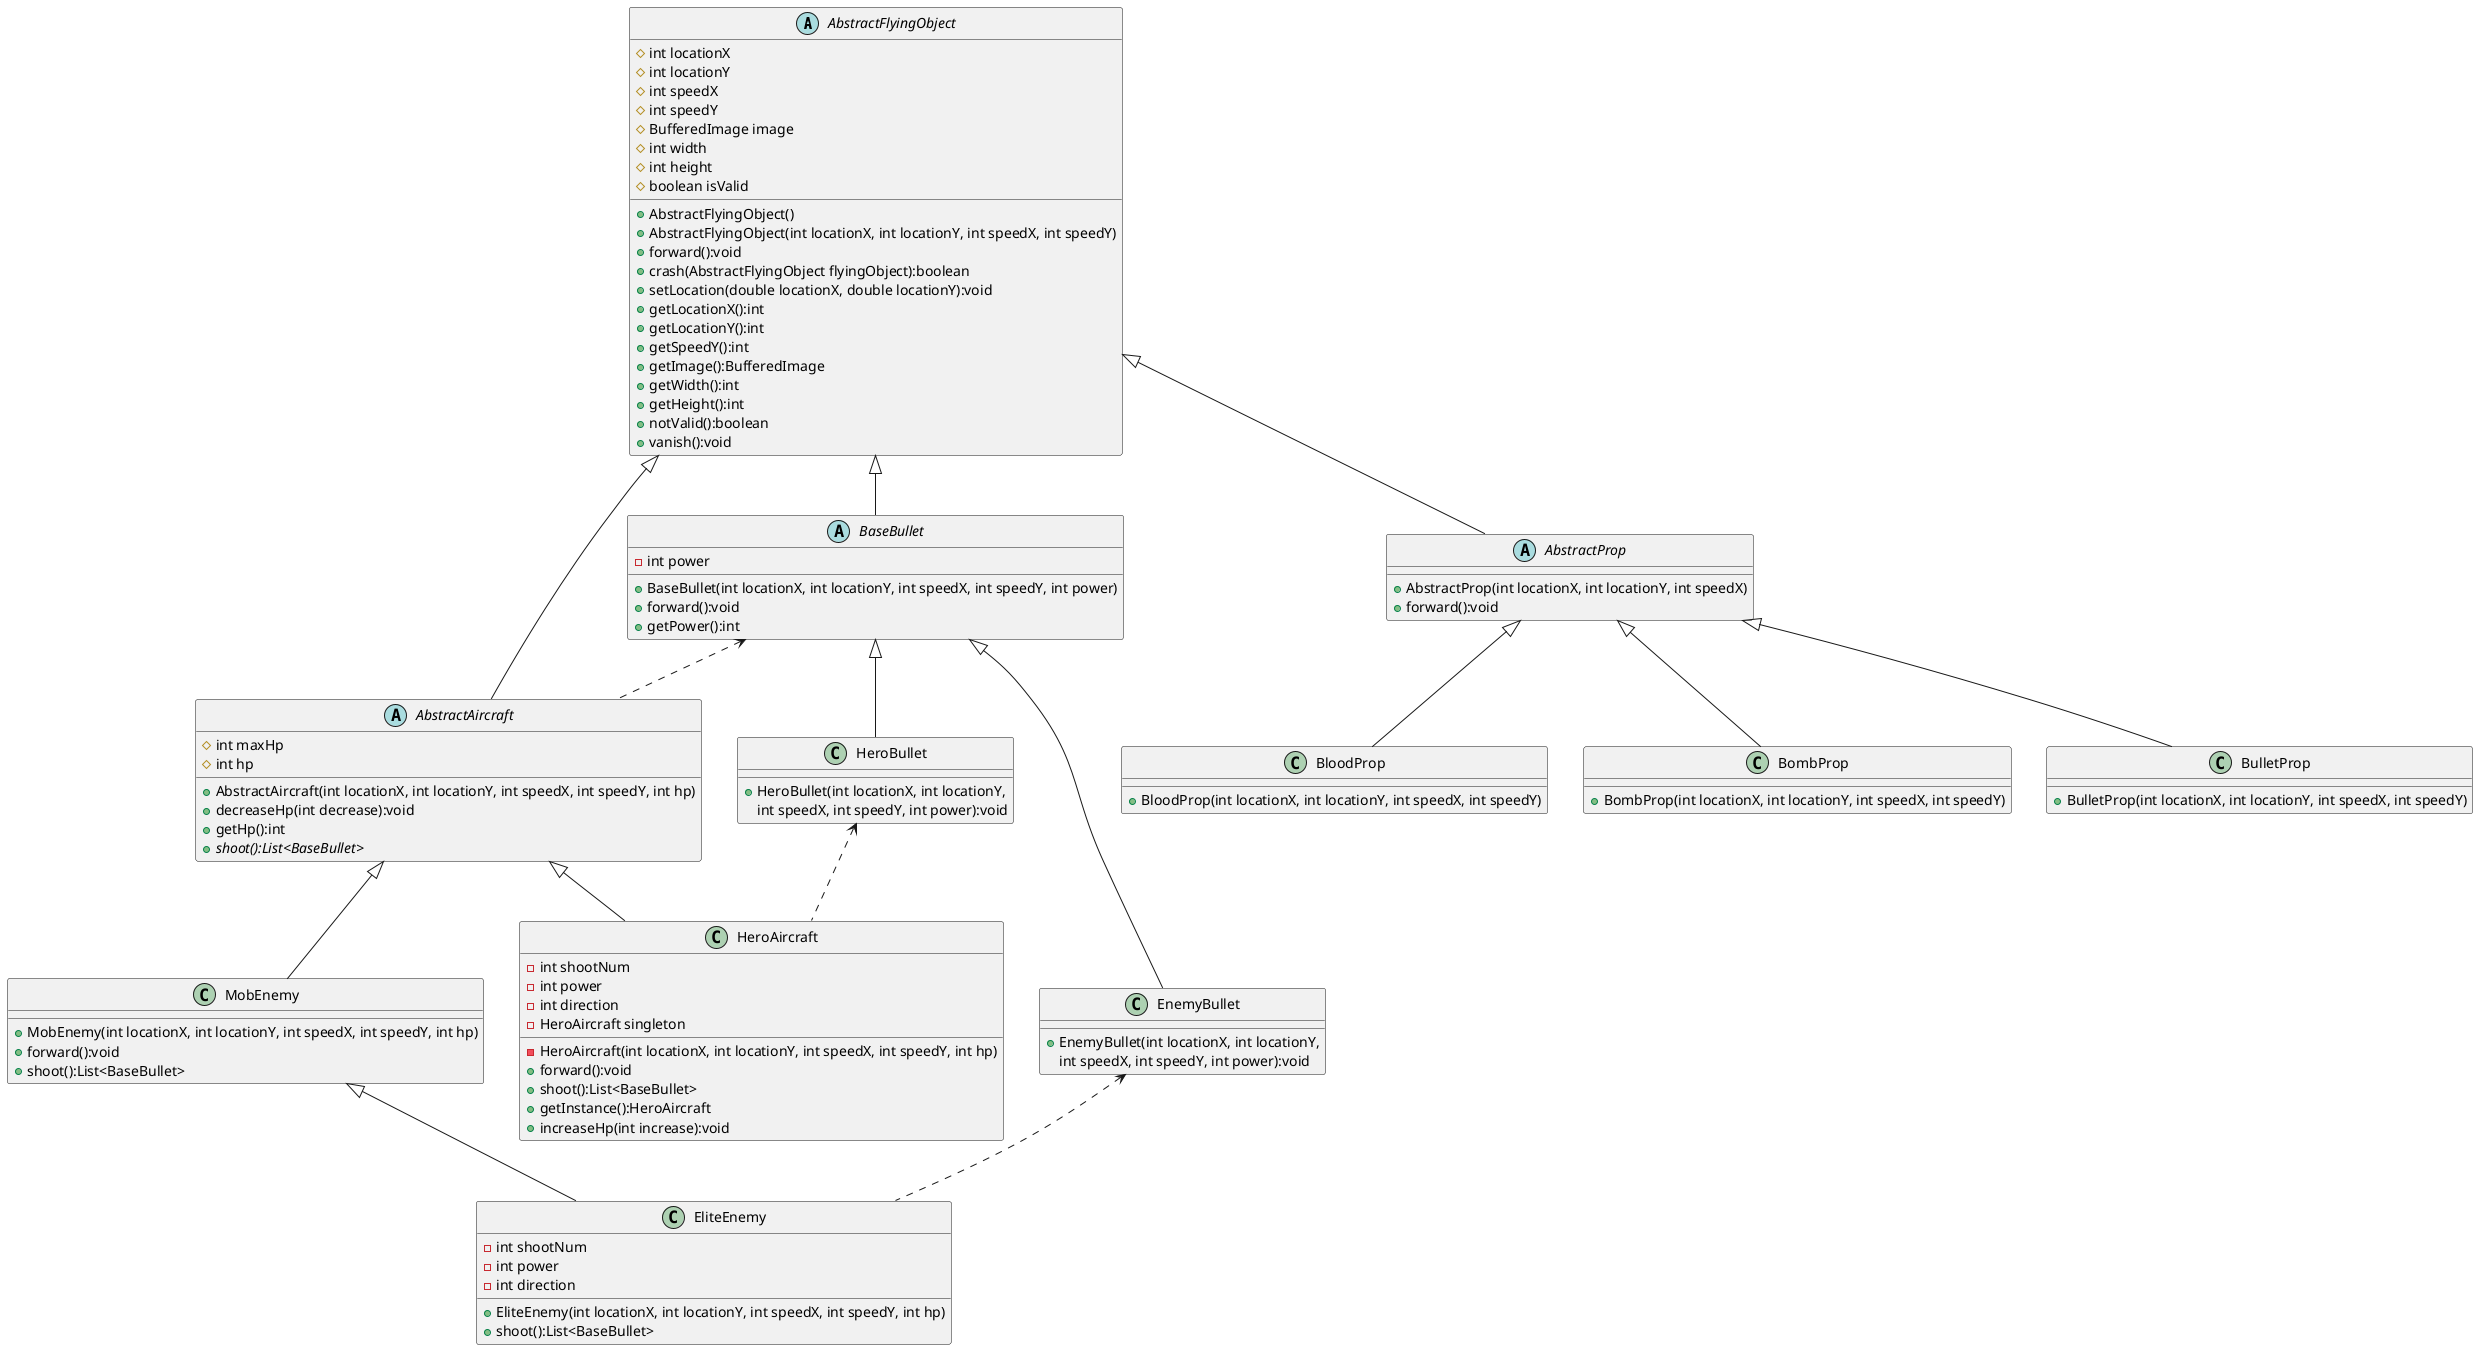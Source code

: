 @startuml
'https://plantuml.com/class-diagram

abstract class AbstractFlyingObject
{
    # int locationX
    # int locationY
    # int speedX
    # int speedY
    # BufferedImage image
    # int width
    # int height
    # boolean isValid

    + AbstractFlyingObject()
    + AbstractFlyingObject(int locationX, int locationY, int speedX, int speedY)
    + forward():void
    + crash(AbstractFlyingObject flyingObject):boolean
    + setLocation(double locationX, double locationY):void
    + getLocationX():int
    + getLocationY():int
    + getSpeedY():int
    + getImage():BufferedImage
    + getWidth():int
    + getHeight():int
    + notValid():boolean
    + vanish():void
}
abstract class AbstractAircraft
{
	# int maxHp
    # int hp

    + AbstractAircraft(int locationX, int locationY, int speedX, int speedY, int hp)
    + decreaseHp(int decrease):void
    + getHp():int
    + {abstract} shoot():List<BaseBullet>
 }

abstract class BaseBullet
{
    - int power

    + BaseBullet(int locationX, int locationY, int speedX, int speedY, int power)
    + forward():void
	+ getPower():int
}

abstract class AbstractProp
{
    + AbstractProp(int locationX, int locationY, int speedX)
    + forward():void
}

AbstractFlyingObject <|-- AbstractAircraft
AbstractFlyingObject <|-- BaseBullet
AbstractFlyingObject <|-- AbstractProp


AbstractAircraft <|-- HeroAircraft
AbstractAircraft <|-- MobEnemy
MobEnemy <|-- EliteEnemy

BaseBullet <|-- HeroBullet
BaseBullet <|-- EnemyBullet

AbstractProp <|-- BloodProp
AbstractProp <|-- BombProp
AbstractProp <|-- BulletProp

BaseBullet <.. AbstractAircraft
HeroBullet <.. HeroAircraft
EnemyBullet <.. EliteEnemy

class HeroAircraft {
    - int shootNum
    - int power
    - int direction
    - HeroAircraft singleton
    - HeroAircraft(int locationX, int locationY, int speedX, int speedY, int hp)
    + forward():void
    + shoot():List<BaseBullet>
    + getInstance():HeroAircraft
    + increaseHp(int increase):void
}

class MobEnemy {
    + MobEnemy(int locationX, int locationY, int speedX, int speedY, int hp)
    + forward():void
    + shoot():List<BaseBullet>
}

class EliteEnemy
{
    - int shootNum
    - int power
    - int direction
    + EliteEnemy(int locationX, int locationY, int speedX, int speedY, int hp)
    + shoot():List<BaseBullet>
}

class HeroBullet {
    + HeroBullet(int locationX, int locationY,
     int speedX, int speedY, int power):void
}

class EnemyBullet {
    + EnemyBullet(int locationX, int locationY,
     int speedX, int speedY, int power):void
}

class BloodProp {
    + BloodProp(int locationX, int locationY, int speedX, int speedY)
}
class BombProp {
    + BombProp(int locationX, int locationY, int speedX, int speedY)
}
class BulletProp {
    + BulletProp(int locationX, int locationY, int speedX, int speedY)
}
@enduml